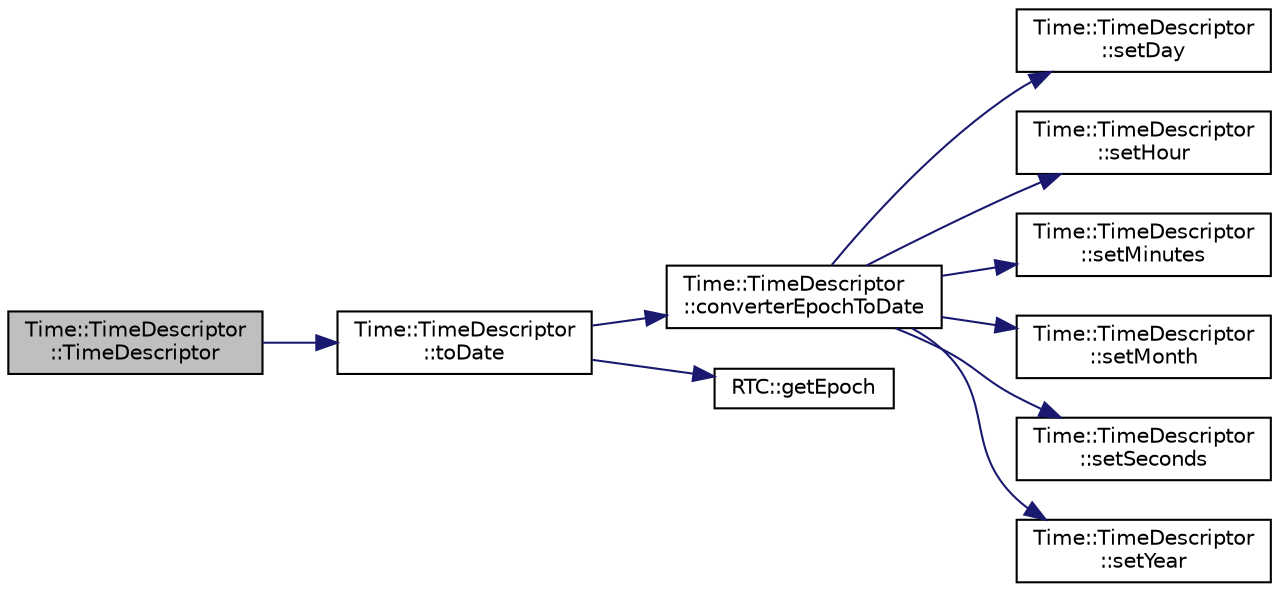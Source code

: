 digraph "Time::TimeDescriptor::TimeDescriptor"
{
 // LATEX_PDF_SIZE
  edge [fontname="Helvetica",fontsize="10",labelfontname="Helvetica",labelfontsize="10"];
  node [fontname="Helvetica",fontsize="10",shape=record];
  rankdir="LR";
  Node1 [label="Time::TimeDescriptor\l::TimeDescriptor",height=0.2,width=0.4,color="black", fillcolor="grey75", style="filled", fontcolor="black",tooltip=" "];
  Node1 -> Node2 [color="midnightblue",fontsize="10",style="solid",fontname="Helvetica"];
  Node2 [label="Time::TimeDescriptor\l::toDate",height=0.2,width=0.4,color="black", fillcolor="white", style="filled",URL="$d9/dfc/class_time_1_1_time_descriptor.html#a30d022b901f33d6f1998a10379fb7ece",tooltip=" "];
  Node2 -> Node3 [color="midnightblue",fontsize="10",style="solid",fontname="Helvetica"];
  Node3 [label="Time::TimeDescriptor\l::converterEpochToDate",height=0.2,width=0.4,color="black", fillcolor="white", style="filled",URL="$d9/dfc/class_time_1_1_time_descriptor.html#a4d8d64fb0799354b049840531dc99b55",tooltip=" "];
  Node3 -> Node4 [color="midnightblue",fontsize="10",style="solid",fontname="Helvetica"];
  Node4 [label="Time::TimeDescriptor\l::setDay",height=0.2,width=0.4,color="black", fillcolor="white", style="filled",URL="$d9/dfc/class_time_1_1_time_descriptor.html#a044b6deffcb0945e1fea07508a29700c",tooltip=" "];
  Node3 -> Node5 [color="midnightblue",fontsize="10",style="solid",fontname="Helvetica"];
  Node5 [label="Time::TimeDescriptor\l::setHour",height=0.2,width=0.4,color="black", fillcolor="white", style="filled",URL="$d9/dfc/class_time_1_1_time_descriptor.html#a70c34aabccd4b06db7bbf2bb3e90dbf2",tooltip=" "];
  Node3 -> Node6 [color="midnightblue",fontsize="10",style="solid",fontname="Helvetica"];
  Node6 [label="Time::TimeDescriptor\l::setMinutes",height=0.2,width=0.4,color="black", fillcolor="white", style="filled",URL="$d9/dfc/class_time_1_1_time_descriptor.html#a7501cfbed7e802712cdc856cdd8a72a5",tooltip=" "];
  Node3 -> Node7 [color="midnightblue",fontsize="10",style="solid",fontname="Helvetica"];
  Node7 [label="Time::TimeDescriptor\l::setMonth",height=0.2,width=0.4,color="black", fillcolor="white", style="filled",URL="$d9/dfc/class_time_1_1_time_descriptor.html#af2b53eb9927e42fc06730e7ad3a6f0c0",tooltip=" "];
  Node3 -> Node8 [color="midnightblue",fontsize="10",style="solid",fontname="Helvetica"];
  Node8 [label="Time::TimeDescriptor\l::setSeconds",height=0.2,width=0.4,color="black", fillcolor="white", style="filled",URL="$d9/dfc/class_time_1_1_time_descriptor.html#a3c06a931c28e00700e0002a799d96ebf",tooltip=" "];
  Node3 -> Node9 [color="midnightblue",fontsize="10",style="solid",fontname="Helvetica"];
  Node9 [label="Time::TimeDescriptor\l::setYear",height=0.2,width=0.4,color="black", fillcolor="white", style="filled",URL="$d9/dfc/class_time_1_1_time_descriptor.html#a40a2caf50e2f4b36ae0270f0af9d7ec4",tooltip=" "];
  Node2 -> Node10 [color="midnightblue",fontsize="10",style="solid",fontname="Helvetica"];
  Node10 [label="RTC::getEpoch",height=0.2,width=0.4,color="black", fillcolor="white", style="filled",URL="$db/de6/namespace_r_t_c.html#a37a03df599b73d830e1a0f08c1a8ba28",tooltip="Get a epoch number from rtc."];
}
